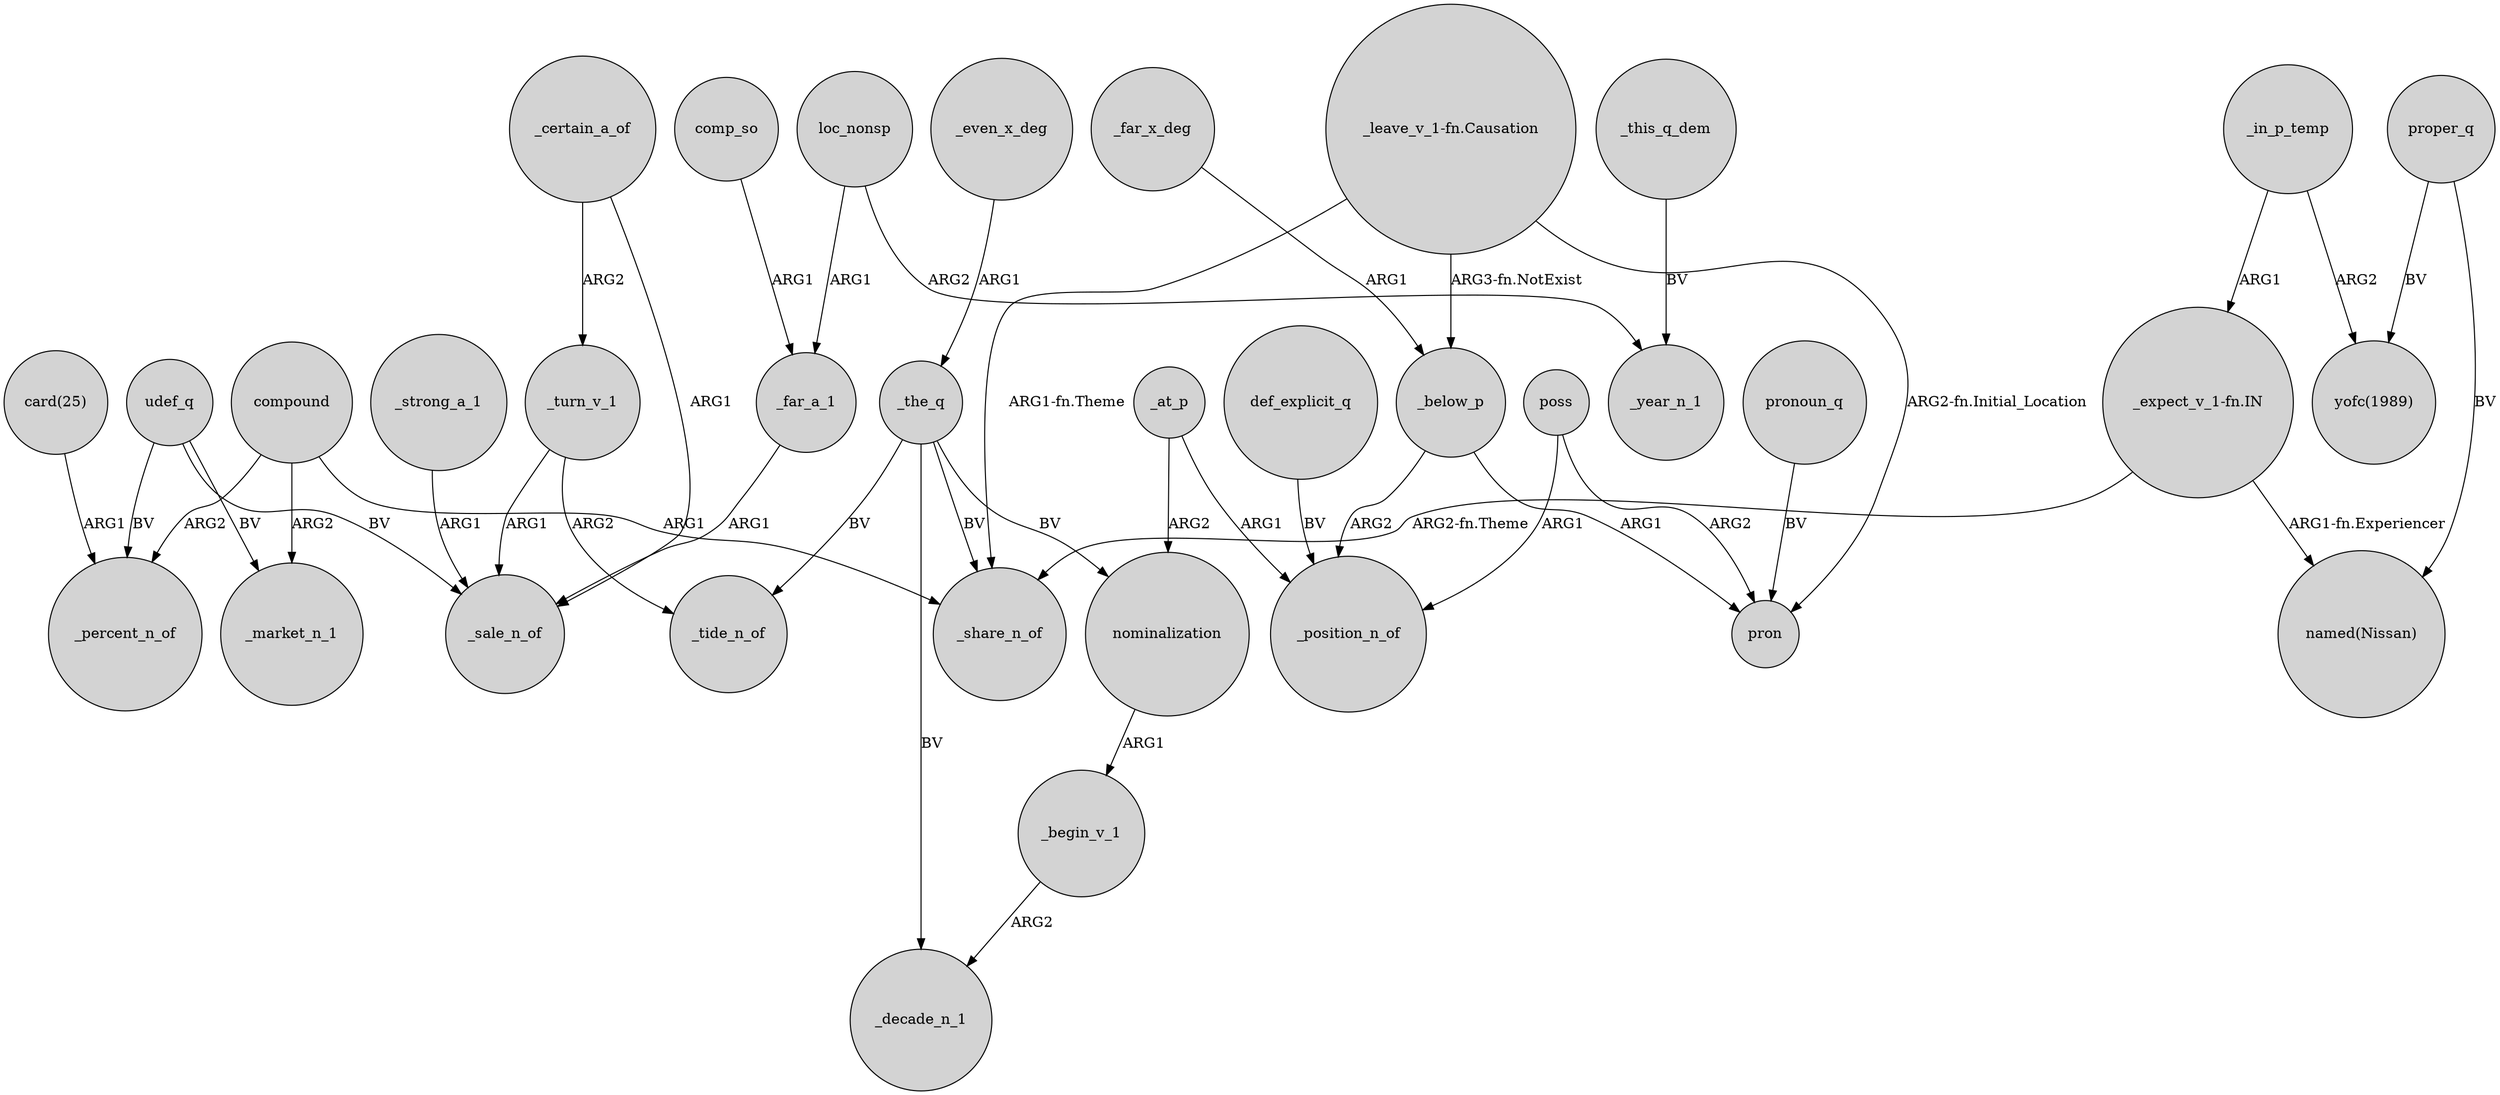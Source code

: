 digraph {
	node [shape=circle style=filled]
	compound -> _market_n_1 [label=ARG2]
	_far_x_deg -> _below_p [label=ARG1]
	_in_p_temp -> "yofc(1989)" [label=ARG2]
	_in_p_temp -> "_expect_v_1-fn.IN" [label=ARG1]
	_begin_v_1 -> _decade_n_1 [label=ARG2]
	"_leave_v_1-fn.Causation" -> _share_n_of [label="ARG1-fn.Theme"]
	poss -> pron [label=ARG2]
	_the_q -> _tide_n_of [label=BV]
	nominalization -> _begin_v_1 [label=ARG1]
	"card(25)" -> _percent_n_of [label=ARG1]
	_strong_a_1 -> _sale_n_of [label=ARG1]
	_below_p -> pron [label=ARG1]
	_turn_v_1 -> _tide_n_of [label=ARG2]
	_the_q -> _share_n_of [label=BV]
	_far_a_1 -> _sale_n_of [label=ARG1]
	_certain_a_of -> _sale_n_of [label=ARG1]
	udef_q -> _market_n_1 [label=BV]
	"_expect_v_1-fn.IN" -> _share_n_of [label="ARG2-fn.Theme"]
	compound -> _percent_n_of [label=ARG2]
	def_explicit_q -> _position_n_of [label=BV]
	proper_q -> "yofc(1989)" [label=BV]
	_even_x_deg -> _the_q [label=ARG1]
	comp_so -> _far_a_1 [label=ARG1]
	pronoun_q -> pron [label=BV]
	proper_q -> "named(Nissan)" [label=BV]
	"_leave_v_1-fn.Causation" -> pron [label="ARG2-fn.Initial_Location"]
	compound -> _share_n_of [label=ARG1]
	loc_nonsp -> _year_n_1 [label=ARG2]
	_below_p -> _position_n_of [label=ARG2]
	loc_nonsp -> _far_a_1 [label=ARG1]
	_at_p -> nominalization [label=ARG2]
	udef_q -> _sale_n_of [label=BV]
	"_expect_v_1-fn.IN" -> "named(Nissan)" [label="ARG1-fn.Experiencer"]
	"_leave_v_1-fn.Causation" -> _below_p [label="ARG3-fn.NotExist"]
	poss -> _position_n_of [label=ARG1]
	_the_q -> _decade_n_1 [label=BV]
	udef_q -> _percent_n_of [label=BV]
	_certain_a_of -> _turn_v_1 [label=ARG2]
	_at_p -> _position_n_of [label=ARG1]
	_the_q -> nominalization [label=BV]
	_turn_v_1 -> _sale_n_of [label=ARG1]
	_this_q_dem -> _year_n_1 [label=BV]
}
